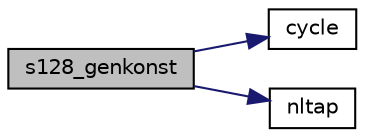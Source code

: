 digraph "s128_genkonst"
{
 // LATEX_PDF_SIZE
  edge [fontname="Helvetica",fontsize="10",labelfontname="Helvetica",labelfontsize="10"];
  node [fontname="Helvetica",fontsize="10",shape=record];
  rankdir="LR";
  Node48 [label="s128_genkonst",height=0.2,width=0.4,color="black", fillcolor="grey75", style="filled", fontcolor="black",tooltip=" "];
  Node48 -> Node49 [color="midnightblue",fontsize="10",style="solid",fontname="Helvetica"];
  Node49 [label="cycle",height=0.2,width=0.4,color="black", fillcolor="white", style="filled",URL="$sober128__stream_8c.html#a5ee309e1f2da8afec6f25f826763f55d",tooltip=" "];
  Node48 -> Node50 [color="midnightblue",fontsize="10",style="solid",fontname="Helvetica"];
  Node50 [label="nltap",height=0.2,width=0.4,color="black", fillcolor="white", style="filled",URL="$sober128__stream_8c.html#aa40918d0bb77cd616f54d859fe3ceb34",tooltip=" "];
}
